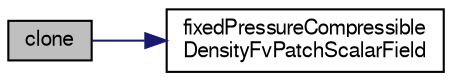 digraph "clone"
{
  bgcolor="transparent";
  edge [fontname="FreeSans",fontsize="10",labelfontname="FreeSans",labelfontsize="10"];
  node [fontname="FreeSans",fontsize="10",shape=record];
  rankdir="LR";
  Node17 [label="clone",height=0.2,width=0.4,color="black", fillcolor="grey75", style="filled", fontcolor="black"];
  Node17 -> Node18 [color="midnightblue",fontsize="10",style="solid",fontname="FreeSans"];
  Node18 [label="fixedPressureCompressible\lDensityFvPatchScalarField",height=0.2,width=0.4,color="black",URL="$a22122.html#a71f36fcd62de5017edcec711f13c2bae",tooltip="Construct from patch and internal field. "];
}
